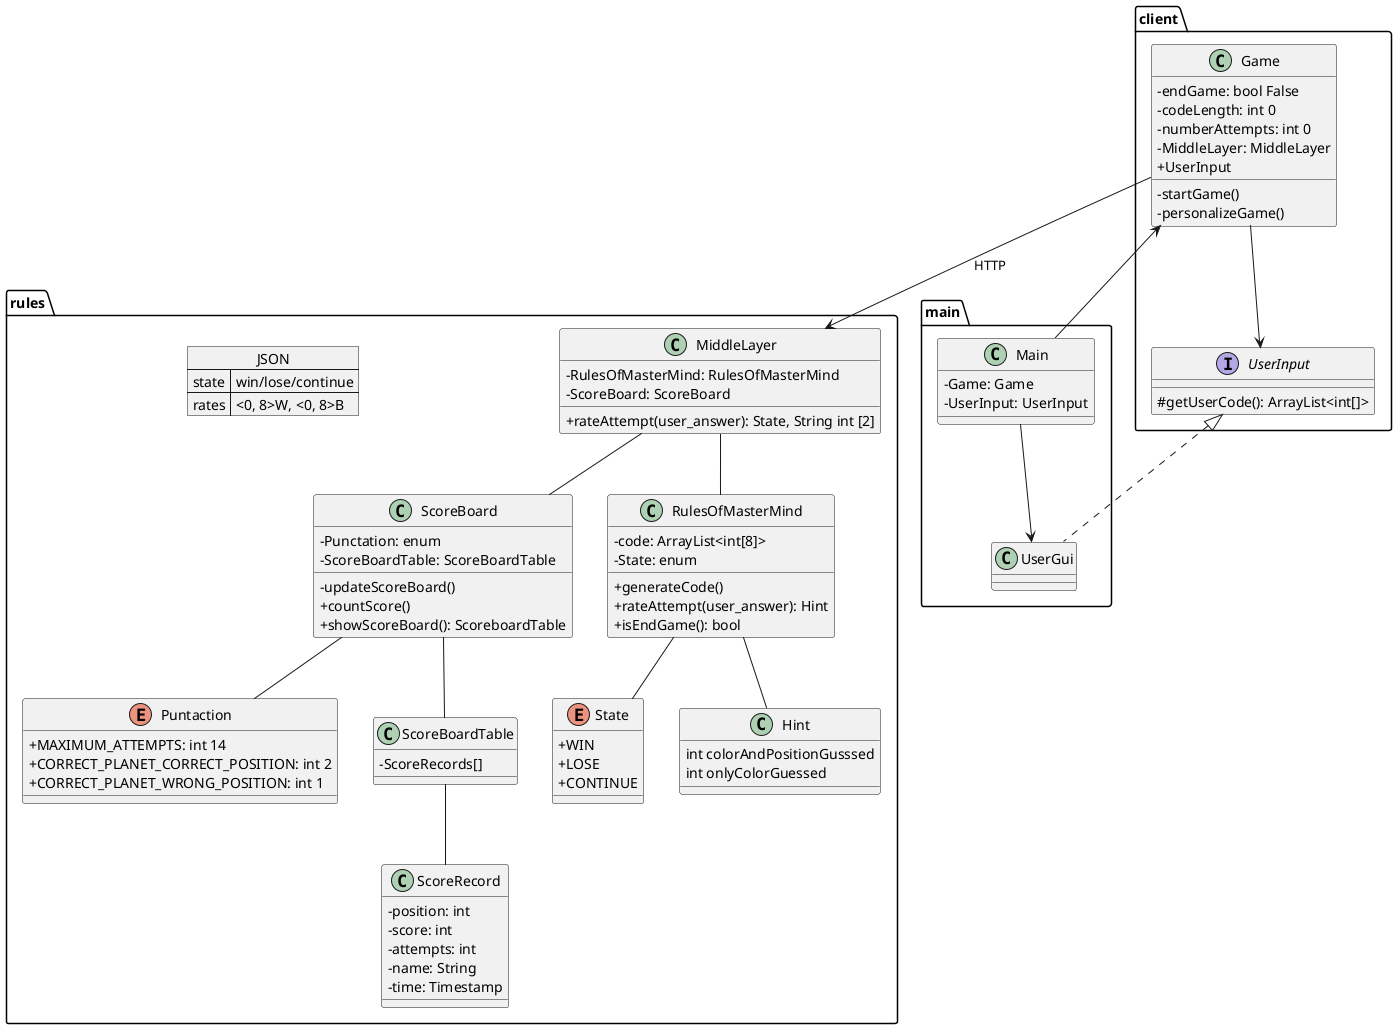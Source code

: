 @startuml
skinparam classAttributeIconSize 0
client.Game --> rules.MiddleLayer: HTTP
main.Main --> client.Game
main.Main --> main.UserGui
client.Game --> client.UserInput

package main {
  class UserGui implements client.UserInput {
  }

  class Main {
  -Game: Game
  -UserInput: UserInput
  }
}

package client {
  class Game {
    -endGame: bool False
    -codeLength: int 0
    -numberAttempts: int 0
    -MiddleLayer: MiddleLayer
    +UserInput
    -startGame()
    -personalizeGame()  
  }

  interface UserInput {
    #getUserCode(): ArrayList<int[]> 
  }
}

package rules {
  ScoreBoard -- Puntaction
  ScoreBoard -- ScoreBoardTable
  RulesOfMasterMind -- State
  MiddleLayer -- RulesOfMasterMind
  MiddleLayer -- ScoreBoard
  ScoreBoardTable -- ScoreRecord
  RulesOfMasterMind -- Hint

  class ScoreBoard {
    -Punctation: enum
    -ScoreBoardTable: ScoreBoardTable
    -updateScoreBoard()
    +countScore()
    +showScoreBoard(): ScoreboardTable
  }

  enum Puntaction {
    +MAXIMUM_ATTEMPTS: int 14
    +CORRECT_PLANET_CORRECT_POSITION: int 2
    +CORRECT_PLANET_WRONG_POSITION: int 1
 }

  class ScoreBoardTable {
    -ScoreRecords[]
  }

  class ScoreRecord {
    -position: int
    -score: int
    -attempts: int
    -name: String
    -time: Timestamp
  }

  class RulesOfMasterMind {
    -code: ArrayList<int[8]> 
    -State: enum
    +generateCode()  
    +rateAttempt(user_answer): Hint 
    +isEndGame(): bool
  }

  class Hint {
    int colorAndPositionGusssed
    int onlyColorGuessed
  }

  json JSON {
    "state":"win/lose/continue",
    "rates":"<0, 8>W, <0, 8>B"
  }

  enum State {
   +WIN
   +LOSE
   +CONTINUE
  }

  class MiddleLayer {
    -RulesOfMasterMind: RulesOfMasterMind
    -ScoreBoard: ScoreBoard
    +rateAttempt(user_answer): State, String int [2] 
  }
}

@enduml